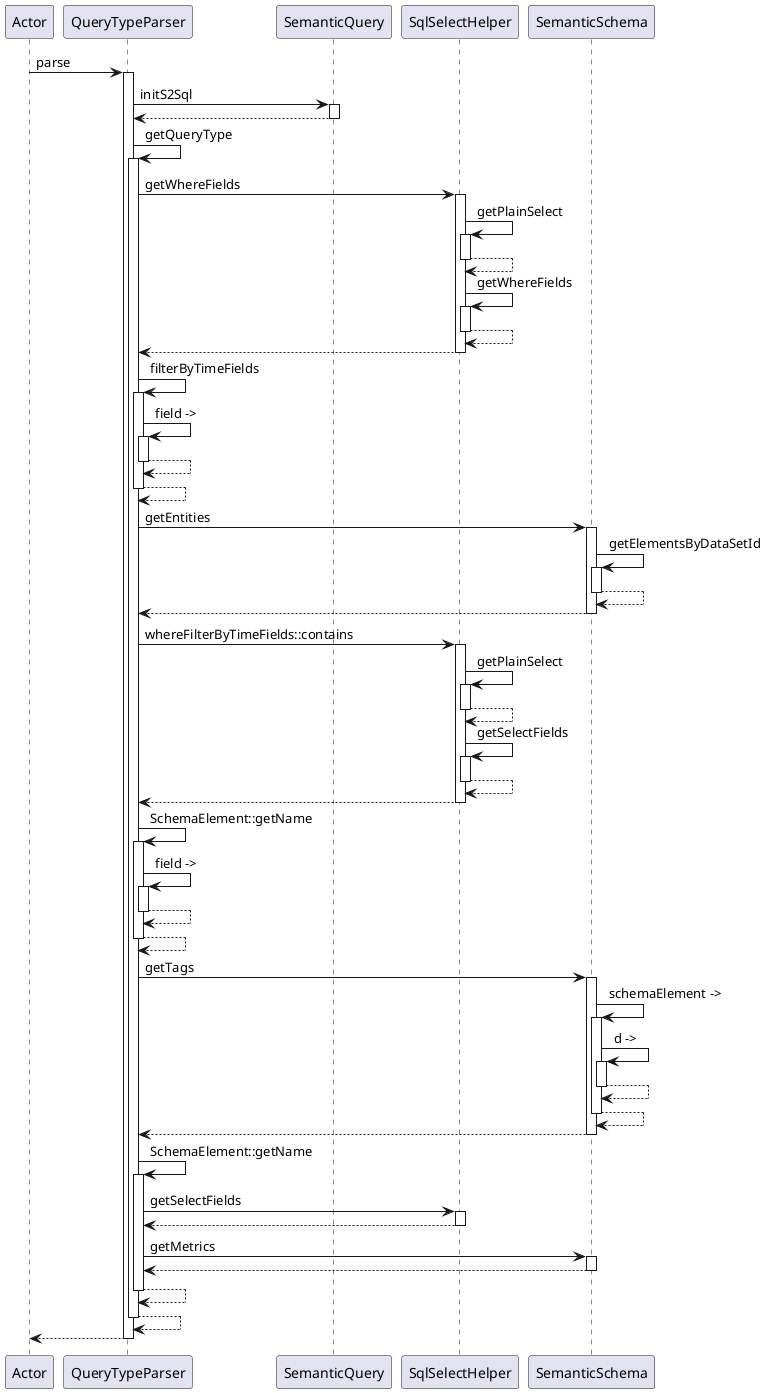 @startuml
participant Actor
Actor -> QueryTypeParser : parse
activate QueryTypeParser
QueryTypeParser -> SemanticQuery : initS2Sql
activate SemanticQuery
SemanticQuery --> QueryTypeParser
deactivate SemanticQuery
QueryTypeParser -> QueryTypeParser : getQueryType
activate QueryTypeParser
QueryTypeParser -> SqlSelectHelper : getWhereFields
activate SqlSelectHelper
SqlSelectHelper -> SqlSelectHelper : getPlainSelect
activate SqlSelectHelper
SqlSelectHelper --> SqlSelectHelper
deactivate SqlSelectHelper
SqlSelectHelper -> SqlSelectHelper : getWhereFields
activate SqlSelectHelper
SqlSelectHelper --> SqlSelectHelper
deactivate SqlSelectHelper
SqlSelectHelper --> QueryTypeParser
deactivate SqlSelectHelper
QueryTypeParser -> QueryTypeParser : filterByTimeFields
activate QueryTypeParser
QueryTypeParser -> QueryTypeParser : field ->
activate QueryTypeParser
QueryTypeParser --> QueryTypeParser
deactivate QueryTypeParser
QueryTypeParser --> QueryTypeParser
deactivate QueryTypeParser
QueryTypeParser -> SemanticSchema : getEntities
activate SemanticSchema
SemanticSchema -> SemanticSchema : getElementsByDataSetId
activate SemanticSchema
SemanticSchema --> SemanticSchema
deactivate SemanticSchema
SemanticSchema --> QueryTypeParser
deactivate SemanticSchema
QueryTypeParser -> SqlSelectHelper : whereFilterByTimeFields::contains
activate SqlSelectHelper
SqlSelectHelper -> SqlSelectHelper : getPlainSelect
activate SqlSelectHelper
SqlSelectHelper --> SqlSelectHelper
deactivate SqlSelectHelper
SqlSelectHelper -> SqlSelectHelper : getSelectFields
activate SqlSelectHelper
SqlSelectHelper --> SqlSelectHelper
deactivate SqlSelectHelper
SqlSelectHelper --> QueryTypeParser
deactivate SqlSelectHelper
QueryTypeParser -> QueryTypeParser : SchemaElement::getName
activate QueryTypeParser
QueryTypeParser -> QueryTypeParser : field ->
activate QueryTypeParser
QueryTypeParser --> QueryTypeParser
deactivate QueryTypeParser
QueryTypeParser --> QueryTypeParser
deactivate QueryTypeParser
QueryTypeParser -> SemanticSchema : getTags
activate SemanticSchema
SemanticSchema -> SemanticSchema : schemaElement ->
activate SemanticSchema
SemanticSchema -> SemanticSchema : d ->
activate SemanticSchema
SemanticSchema --> SemanticSchema
deactivate SemanticSchema
SemanticSchema --> SemanticSchema
deactivate SemanticSchema
SemanticSchema --> QueryTypeParser
deactivate SemanticSchema
QueryTypeParser -> QueryTypeParser : SchemaElement::getName
activate QueryTypeParser
QueryTypeParser -> SqlSelectHelper : getSelectFields
activate SqlSelectHelper
SqlSelectHelper --> QueryTypeParser
deactivate SqlSelectHelper
QueryTypeParser -> SemanticSchema : getMetrics
activate SemanticSchema
SemanticSchema --> QueryTypeParser
deactivate SemanticSchema
QueryTypeParser --> QueryTypeParser
deactivate QueryTypeParser
QueryTypeParser --> QueryTypeParser
deactivate QueryTypeParser
return
@enduml